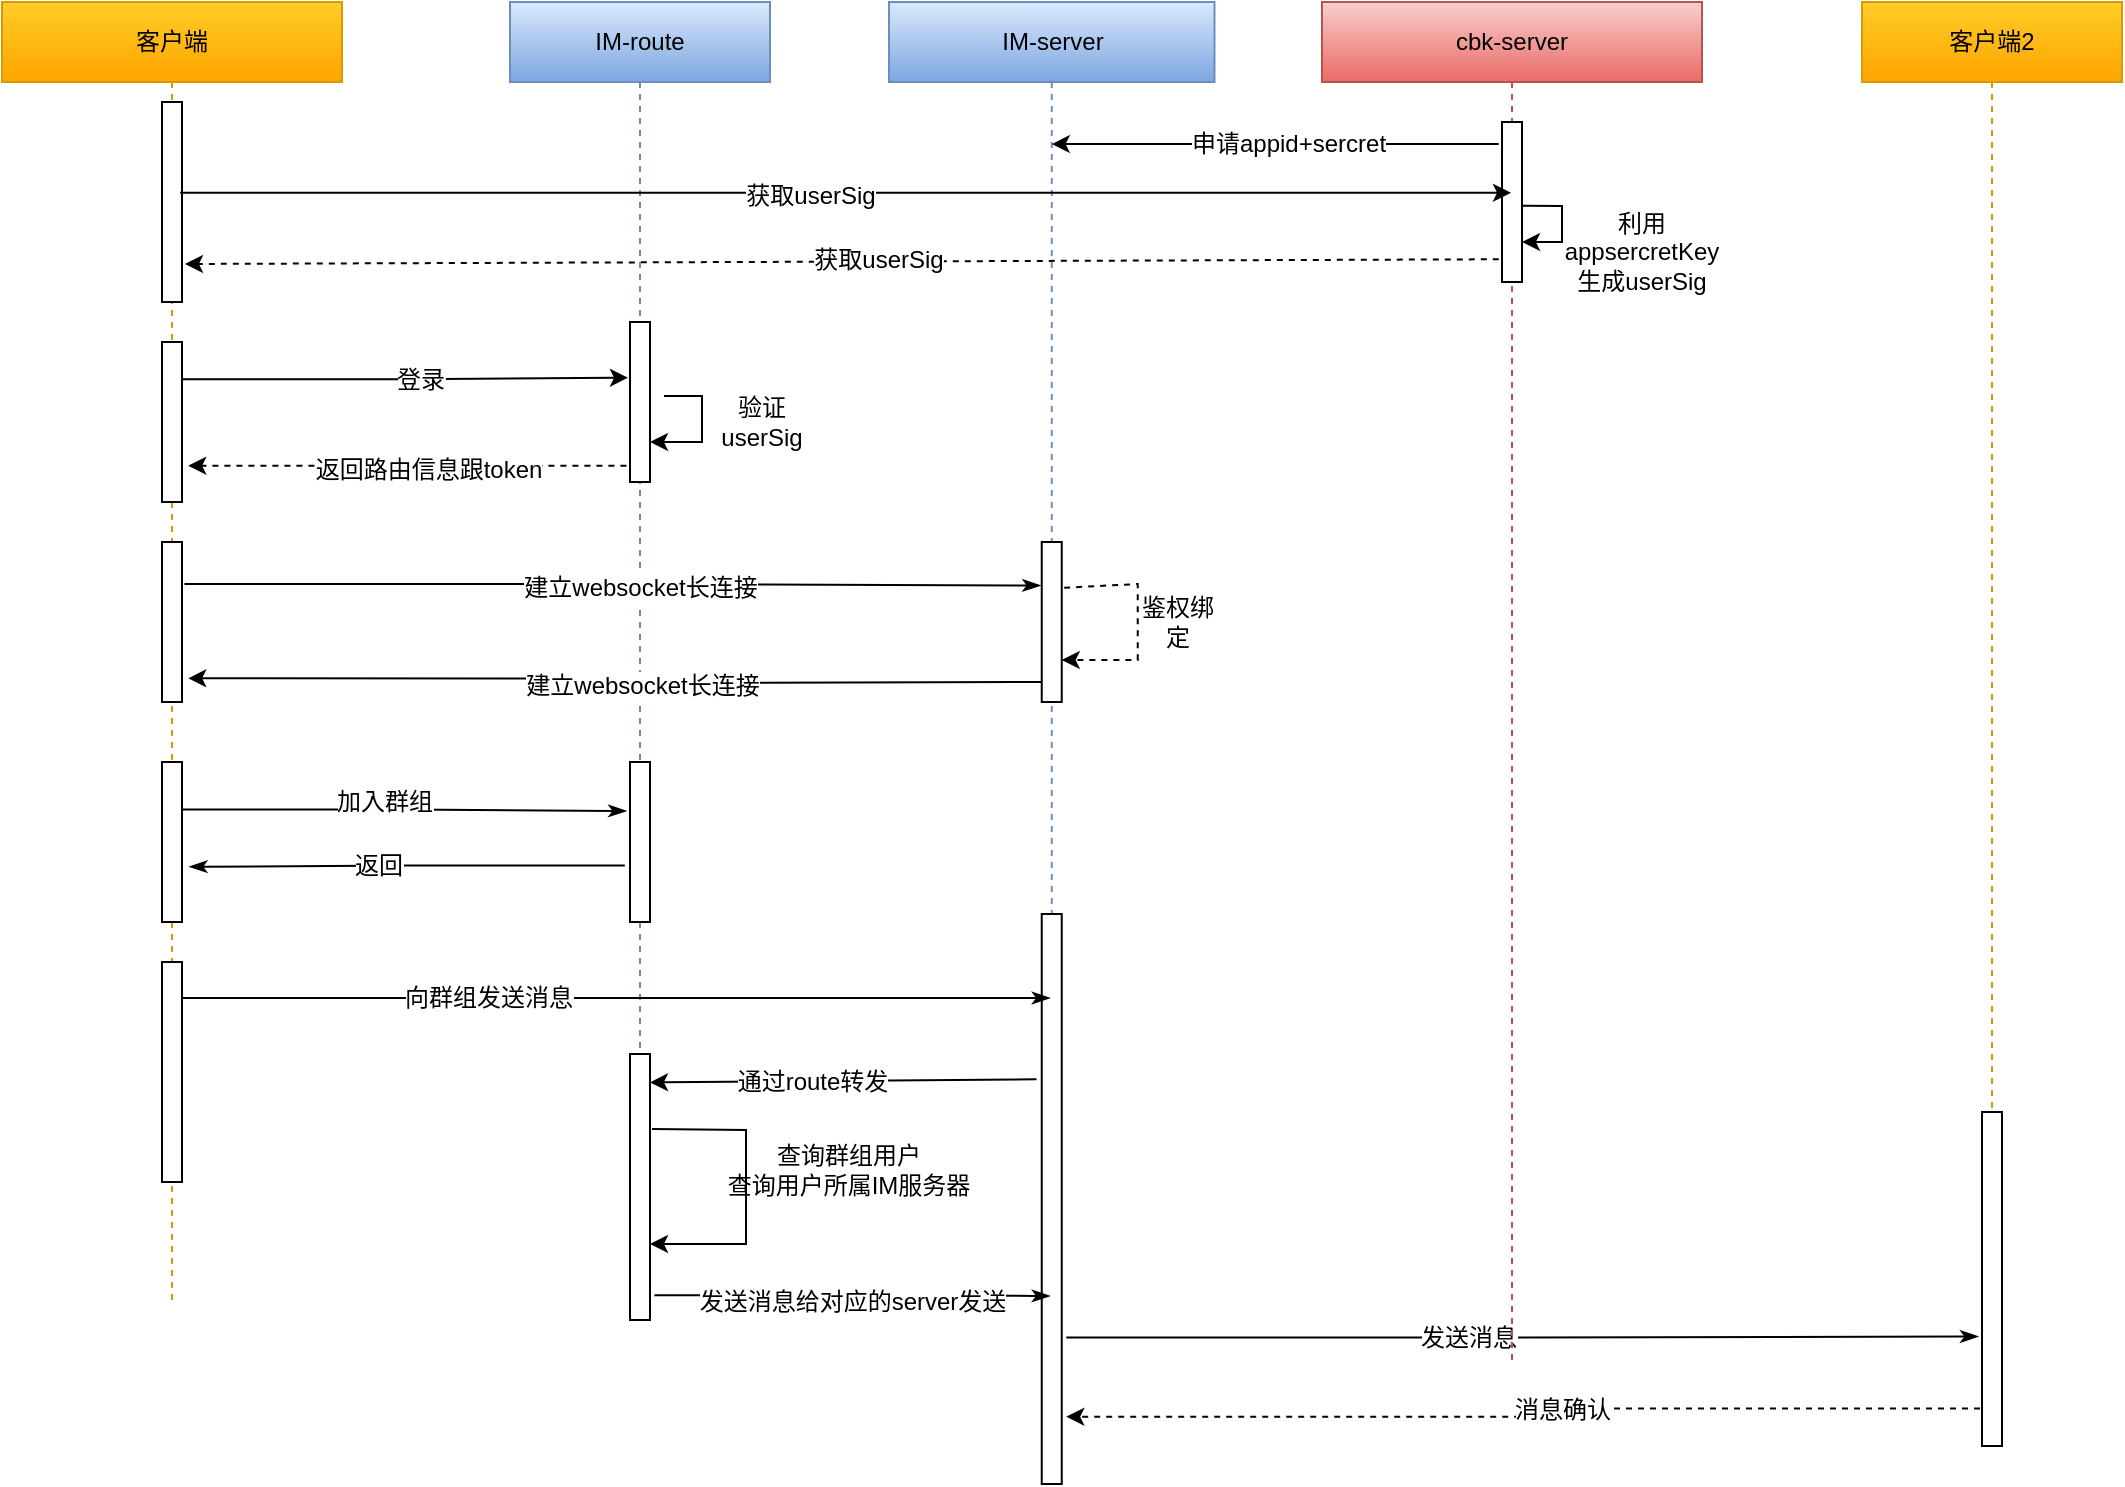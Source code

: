 <mxfile version="20.6.0" type="github">
  <diagram id="dH2hLQC4E_WSqq93PLYH" name="第 1 页">
    <mxGraphModel dx="1730" dy="805" grid="1" gridSize="19" guides="1" tooltips="1" connect="1" arrows="1" fold="1" page="1" pageScale="1" pageWidth="3300" pageHeight="4681" math="0" shadow="0">
      <root>
        <mxCell id="0" />
        <mxCell id="1" parent="0" />
        <mxCell id="3elcdA-hPDRkj9ZMIHb9-7" value="客户端" style="shape=umlLifeline;perimeter=lifelinePerimeter;whiteSpace=wrap;html=1;container=1;collapsible=0;recursiveResize=0;outlineConnect=0;fillColor=#ffcd28;gradientColor=#ffa500;strokeColor=#d79b00;" parent="1" vertex="1">
          <mxGeometry x="160" y="120" width="170" height="650" as="geometry" />
        </mxCell>
        <mxCell id="3elcdA-hPDRkj9ZMIHb9-10" value="" style="html=1;points=[];perimeter=orthogonalPerimeter;strokeColor=rgb(0, 0, 0);fontFamily=Helvetica;fontSize=12;fontColor=rgb(0, 0, 0);fillColor=rgb(255, 255, 255);" parent="3elcdA-hPDRkj9ZMIHb9-7" vertex="1">
          <mxGeometry x="80" y="170" width="10" height="80" as="geometry" />
        </mxCell>
        <mxCell id="3elcdA-hPDRkj9ZMIHb9-16" value="" style="html=1;points=[];perimeter=orthogonalPerimeter;strokeColor=rgb(0, 0, 0);fontFamily=Helvetica;fontSize=12;fontColor=rgb(0, 0, 0);fillColor=rgb(255, 255, 255);" parent="3elcdA-hPDRkj9ZMIHb9-7" vertex="1">
          <mxGeometry x="80" y="270" width="10" height="80" as="geometry" />
        </mxCell>
        <mxCell id="aSaav4n1bJc0CXSEU9K_-32" value="" style="html=1;points=[];perimeter=orthogonalPerimeter;strokeColor=rgb(0, 0, 0);fontFamily=Helvetica;fontSize=12;fontColor=rgb(0, 0, 0);fillColor=rgb(255, 255, 255);" vertex="1" parent="3elcdA-hPDRkj9ZMIHb9-7">
          <mxGeometry x="80" y="50" width="10" height="100" as="geometry" />
        </mxCell>
        <mxCell id="3elcdA-hPDRkj9ZMIHb9-25" value="" style="html=1;points=[];perimeter=orthogonalPerimeter;strokeColor=rgb(0, 0, 0);fontFamily=Helvetica;fontSize=12;fontColor=rgb(0, 0, 0);fillColor=rgb(255, 255, 255);" parent="3elcdA-hPDRkj9ZMIHb9-7" vertex="1">
          <mxGeometry x="80" y="380" width="10" height="80" as="geometry" />
        </mxCell>
        <mxCell id="3elcdA-hPDRkj9ZMIHb9-31" value="" style="html=1;points=[];perimeter=orthogonalPerimeter;strokeColor=rgb(0, 0, 0);fontFamily=Helvetica;fontSize=12;fontColor=rgb(0, 0, 0);fillColor=rgb(255, 255, 255);" parent="3elcdA-hPDRkj9ZMIHb9-7" vertex="1">
          <mxGeometry x="80" y="480" width="10" height="110" as="geometry" />
        </mxCell>
        <mxCell id="3elcdA-hPDRkj9ZMIHb9-8" value="IM-route" style="shape=umlLifeline;perimeter=lifelinePerimeter;whiteSpace=wrap;html=1;container=1;collapsible=0;recursiveResize=0;outlineConnect=0;fillColor=#dae8fc;gradientColor=#7ea6e0;strokeColor=#6c8ebf;" parent="1" vertex="1">
          <mxGeometry x="414" y="120" width="130" height="540" as="geometry" />
        </mxCell>
        <mxCell id="3elcdA-hPDRkj9ZMIHb9-11" value="" style="html=1;points=[];perimeter=orthogonalPerimeter;strokeColor=rgb(0, 0, 0);fontFamily=Helvetica;fontSize=12;fontColor=rgb(0, 0, 0);fillColor=rgb(255, 255, 255);" parent="3elcdA-hPDRkj9ZMIHb9-8" vertex="1">
          <mxGeometry x="60" y="160" width="10" height="80" as="geometry" />
        </mxCell>
        <mxCell id="3elcdA-hPDRkj9ZMIHb9-26" value="" style="html=1;points=[];perimeter=orthogonalPerimeter;strokeColor=rgb(0, 0, 0);fontFamily=Helvetica;fontSize=12;fontColor=rgb(0, 0, 0);fillColor=rgb(255, 255, 255);" parent="3elcdA-hPDRkj9ZMIHb9-8" vertex="1">
          <mxGeometry x="60" y="380" width="10" height="80" as="geometry" />
        </mxCell>
        <mxCell id="aSaav4n1bJc0CXSEU9K_-55" value="" style="endArrow=classic;html=1;rounded=0;fontFamily=Helvetica;fontSize=12;fontColor=rgb(0, 0, 0);" edge="1" parent="3elcdA-hPDRkj9ZMIHb9-8" target="3elcdA-hPDRkj9ZMIHb9-11">
          <mxGeometry width="50" height="50" relative="1" as="geometry">
            <mxPoint x="77" y="197" as="sourcePoint" />
            <mxPoint x="127" y="180" as="targetPoint" />
            <Array as="points">
              <mxPoint x="96" y="197" />
              <mxPoint x="96" y="220" />
            </Array>
          </mxGeometry>
        </mxCell>
        <mxCell id="aSaav4n1bJc0CXSEU9K_-56" value="验证userSig" style="text;html=1;strokeColor=none;fillColor=none;align=center;verticalAlign=middle;whiteSpace=wrap;rounded=0;fontFamily=Helvetica;fontSize=12;fontColor=rgb(0, 0, 0);" vertex="1" parent="3elcdA-hPDRkj9ZMIHb9-8">
          <mxGeometry x="96" y="195" width="60" height="30" as="geometry" />
        </mxCell>
        <mxCell id="3elcdA-hPDRkj9ZMIHb9-9" value="IM-server" style="shape=umlLifeline;perimeter=lifelinePerimeter;whiteSpace=wrap;html=1;container=1;collapsible=0;recursiveResize=0;outlineConnect=0;fillColor=#dae8fc;gradientColor=#7ea6e0;strokeColor=#6c8ebf;" parent="1" vertex="1">
          <mxGeometry x="603.5" y="120" width="162.75" height="741" as="geometry" />
        </mxCell>
        <mxCell id="3elcdA-hPDRkj9ZMIHb9-17" value="" style="html=1;points=[];perimeter=orthogonalPerimeter;strokeColor=rgb(0, 0, 0);fontFamily=Helvetica;fontSize=12;fontColor=rgb(0, 0, 0);fillColor=rgb(255, 255, 255);" parent="3elcdA-hPDRkj9ZMIHb9-9" vertex="1">
          <mxGeometry x="76.37" y="270" width="10" height="80" as="geometry" />
        </mxCell>
        <mxCell id="3elcdA-hPDRkj9ZMIHb9-39" value="" style="html=1;points=[];perimeter=orthogonalPerimeter;strokeColor=rgb(0, 0, 0);fontFamily=Helvetica;fontSize=12;fontColor=rgb(0, 0, 0);fillColor=rgb(255, 255, 255);" parent="3elcdA-hPDRkj9ZMIHb9-9" vertex="1">
          <mxGeometry x="76.37" y="456" width="10" height="285" as="geometry" />
        </mxCell>
        <mxCell id="aSaav4n1bJc0CXSEU9K_-17" value="" style="endArrow=classic;html=1;rounded=0;dashed=1;fontFamily=Helvetica;fontSize=12;fontColor=rgb(0, 0, 0);exitX=1.122;exitY=0.286;exitDx=0;exitDy=0;exitPerimeter=0;" edge="1" parent="3elcdA-hPDRkj9ZMIHb9-9" source="3elcdA-hPDRkj9ZMIHb9-17" target="3elcdA-hPDRkj9ZMIHb9-17">
          <mxGeometry width="50" height="50" relative="1" as="geometry">
            <mxPoint x="78.87" y="330" as="sourcePoint" />
            <mxPoint x="28.87" y="280" as="targetPoint" />
            <Array as="points">
              <mxPoint x="80.24" y="323" />
            </Array>
          </mxGeometry>
        </mxCell>
        <mxCell id="aSaav4n1bJc0CXSEU9K_-18" value="鉴权绑定" style="text;html=1;strokeColor=none;fillColor=none;align=center;verticalAlign=middle;whiteSpace=wrap;rounded=0;fontFamily=Helvetica;fontSize=12;fontColor=rgb(0, 0, 0);" vertex="1" parent="3elcdA-hPDRkj9ZMIHb9-9">
          <mxGeometry x="122.74" y="295" width="44.25" height="30" as="geometry" />
        </mxCell>
        <mxCell id="3elcdA-hPDRkj9ZMIHb9-12" value="" style="edgeStyle=orthogonalEdgeStyle;rounded=0;orthogonalLoop=1;jettySize=auto;html=1;fontFamily=Helvetica;fontSize=12;fontColor=rgb(0, 0, 0);exitX=0.98;exitY=0.233;exitDx=0;exitDy=0;exitPerimeter=0;entryX=-0.1;entryY=0.348;entryDx=0;entryDy=0;entryPerimeter=0;" parent="1" source="3elcdA-hPDRkj9ZMIHb9-10" target="3elcdA-hPDRkj9ZMIHb9-11" edge="1">
          <mxGeometry relative="1" as="geometry">
            <mxPoint x="454.05" y="309.36" as="targetPoint" />
          </mxGeometry>
        </mxCell>
        <mxCell id="3elcdA-hPDRkj9ZMIHb9-13" value="登录" style="edgeLabel;html=1;align=center;verticalAlign=middle;resizable=0;points=[];fontSize=12;fontFamily=Helvetica;fontColor=rgb(0, 0, 0);" parent="3elcdA-hPDRkj9ZMIHb9-12" vertex="1" connectable="0">
          <mxGeometry x="0.189" y="3" relative="1" as="geometry">
            <mxPoint x="-13" y="4" as="offset" />
          </mxGeometry>
        </mxCell>
        <mxCell id="3elcdA-hPDRkj9ZMIHb9-14" value="" style="edgeStyle=orthogonalEdgeStyle;rounded=0;orthogonalLoop=1;jettySize=auto;html=1;fontFamily=Helvetica;fontSize=12;fontColor=rgb(0, 0, 0);dashed=1;exitX=-0.18;exitY=0.898;exitDx=0;exitDy=0;exitPerimeter=0;entryX=1.31;entryY=0.773;entryDx=0;entryDy=0;entryPerimeter=0;" parent="1" source="3elcdA-hPDRkj9ZMIHb9-11" target="3elcdA-hPDRkj9ZMIHb9-10" edge="1">
          <mxGeometry relative="1" as="geometry">
            <mxPoint x="454.25" y="330" as="sourcePoint" />
          </mxGeometry>
        </mxCell>
        <mxCell id="3elcdA-hPDRkj9ZMIHb9-15" value="返回路由信息跟token" style="edgeLabel;html=1;align=center;verticalAlign=middle;resizable=0;points=[];fontSize=12;fontFamily=Helvetica;fontColor=rgb(0, 0, 0);" parent="3elcdA-hPDRkj9ZMIHb9-14" vertex="1" connectable="0">
          <mxGeometry x="-0.094" y="2" relative="1" as="geometry">
            <mxPoint as="offset" />
          </mxGeometry>
        </mxCell>
        <mxCell id="3elcdA-hPDRkj9ZMIHb9-18" value="" style="edgeStyle=orthogonalEdgeStyle;rounded=0;orthogonalLoop=1;jettySize=auto;html=1;fontFamily=Helvetica;fontSize=12;fontColor=rgb(0, 0, 0);exitX=1.12;exitY=0.263;exitDx=0;exitDy=0;exitPerimeter=0;entryX=-0.06;entryY=0.272;entryDx=0;entryDy=0;entryPerimeter=0;startArrow=none;startFill=0;endArrow=classicThin;endFill=1;" parent="1" source="3elcdA-hPDRkj9ZMIHb9-16" target="3elcdA-hPDRkj9ZMIHb9-17" edge="1">
          <mxGeometry relative="1" as="geometry" />
        </mxCell>
        <mxCell id="3elcdA-hPDRkj9ZMIHb9-19" value="建立websocket长连接" style="edgeLabel;html=1;align=center;verticalAlign=middle;resizable=0;points=[];fontSize=12;fontFamily=Helvetica;fontColor=rgb(0, 0, 0);" parent="3elcdA-hPDRkj9ZMIHb9-18" vertex="1" connectable="0">
          <mxGeometry x="0.066" y="-1" relative="1" as="geometry">
            <mxPoint as="offset" />
          </mxGeometry>
        </mxCell>
        <mxCell id="3elcdA-hPDRkj9ZMIHb9-27" value="" style="edgeStyle=orthogonalEdgeStyle;rounded=0;orthogonalLoop=1;jettySize=auto;html=1;fontFamily=Helvetica;fontSize=12;fontColor=rgb(0, 0, 0);startArrow=none;startFill=0;endArrow=classicThin;endFill=1;exitX=0.98;exitY=0.297;exitDx=0;exitDy=0;exitPerimeter=0;entryX=-0.18;entryY=0.307;entryDx=0;entryDy=0;entryPerimeter=0;" parent="1" source="3elcdA-hPDRkj9ZMIHb9-25" target="3elcdA-hPDRkj9ZMIHb9-26" edge="1">
          <mxGeometry relative="1" as="geometry" />
        </mxCell>
        <mxCell id="3elcdA-hPDRkj9ZMIHb9-28" value="加入群组" style="edgeLabel;html=1;align=center;verticalAlign=middle;resizable=0;points=[];fontSize=12;fontFamily=Helvetica;fontColor=rgb(0, 0, 0);" parent="3elcdA-hPDRkj9ZMIHb9-27" vertex="1" connectable="0">
          <mxGeometry x="-0.207" y="1" relative="1" as="geometry">
            <mxPoint x="12" y="-3" as="offset" />
          </mxGeometry>
        </mxCell>
        <mxCell id="3elcdA-hPDRkj9ZMIHb9-29" value="" style="edgeStyle=orthogonalEdgeStyle;rounded=0;orthogonalLoop=1;jettySize=auto;html=1;fontFamily=Helvetica;fontSize=12;fontColor=rgb(0, 0, 0);startArrow=none;startFill=0;endArrow=classicThin;endFill=1;exitX=-0.26;exitY=0.647;exitDx=0;exitDy=0;exitPerimeter=0;entryX=1.364;entryY=0.655;entryDx=0;entryDy=0;entryPerimeter=0;" parent="1" source="3elcdA-hPDRkj9ZMIHb9-26" edge="1" target="3elcdA-hPDRkj9ZMIHb9-25">
          <mxGeometry relative="1" as="geometry">
            <mxPoint x="215.25" y="552" as="targetPoint" />
          </mxGeometry>
        </mxCell>
        <mxCell id="3elcdA-hPDRkj9ZMIHb9-30" value="返回" style="edgeLabel;html=1;align=center;verticalAlign=middle;resizable=0;points=[];fontSize=12;fontFamily=Helvetica;fontColor=rgb(0, 0, 0);" parent="3elcdA-hPDRkj9ZMIHb9-29" vertex="1" connectable="0">
          <mxGeometry x="0.139" y="-1" relative="1" as="geometry">
            <mxPoint as="offset" />
          </mxGeometry>
        </mxCell>
        <mxCell id="3elcdA-hPDRkj9ZMIHb9-33" value="" style="edgeStyle=orthogonalEdgeStyle;rounded=0;orthogonalLoop=1;jettySize=auto;html=1;fontFamily=Helvetica;fontSize=12;fontColor=rgb(0, 0, 0);startArrow=none;startFill=0;endArrow=classicThin;endFill=1;" parent="1" edge="1">
          <mxGeometry relative="1" as="geometry">
            <mxPoint x="250" y="618" as="sourcePoint" />
            <mxPoint x="684" y="618" as="targetPoint" />
          </mxGeometry>
        </mxCell>
        <mxCell id="3elcdA-hPDRkj9ZMIHb9-34" value="向群组发送消息" style="edgeLabel;html=1;align=center;verticalAlign=middle;resizable=0;points=[];fontSize=12;fontFamily=Helvetica;fontColor=rgb(0, 0, 0);" parent="3elcdA-hPDRkj9ZMIHb9-33" vertex="1" connectable="0">
          <mxGeometry x="-0.22" y="4" relative="1" as="geometry">
            <mxPoint x="-17" y="4" as="offset" />
          </mxGeometry>
        </mxCell>
        <mxCell id="3elcdA-hPDRkj9ZMIHb9-40" value="" style="edgeStyle=orthogonalEdgeStyle;rounded=0;orthogonalLoop=1;jettySize=auto;html=1;fontFamily=Helvetica;fontSize=12;fontColor=rgb(0, 0, 0);startArrow=none;startFill=0;endArrow=classicThin;endFill=1;exitX=1.22;exitY=0.907;exitDx=0;exitDy=0;exitPerimeter=0;" parent="1" edge="1" source="3elcdA-hPDRkj9ZMIHb9-32">
          <mxGeometry relative="1" as="geometry">
            <mxPoint x="380.25" y="689.5" as="sourcePoint" />
            <mxPoint x="684" y="767" as="targetPoint" />
          </mxGeometry>
        </mxCell>
        <mxCell id="3elcdA-hPDRkj9ZMIHb9-41" value="发送消息给对应的server发送" style="edgeLabel;html=1;align=center;verticalAlign=middle;resizable=0;points=[];fontSize=12;fontFamily=Helvetica;fontColor=rgb(0, 0, 0);" parent="3elcdA-hPDRkj9ZMIHb9-40" vertex="1" connectable="0">
          <mxGeometry x="-0.22" y="4" relative="1" as="geometry">
            <mxPoint x="21" y="7" as="offset" />
          </mxGeometry>
        </mxCell>
        <mxCell id="3elcdA-hPDRkj9ZMIHb9-43" value="客户端2" style="shape=umlLifeline;perimeter=lifelinePerimeter;whiteSpace=wrap;html=1;container=1;collapsible=0;recursiveResize=0;outlineConnect=0;fillColor=#ffcd28;gradientColor=#ffa500;strokeColor=#d79b00;glass=0;rounded=0;sketch=0;shadow=0;" parent="1" vertex="1">
          <mxGeometry x="1090" y="120" width="130" height="722" as="geometry" />
        </mxCell>
        <mxCell id="3elcdA-hPDRkj9ZMIHb9-46" value="" style="html=1;points=[];perimeter=orthogonalPerimeter;strokeColor=rgb(0, 0, 0);fontFamily=Helvetica;fontSize=12;fontColor=rgb(0, 0, 0);fillColor=rgb(255, 255, 255);" parent="3elcdA-hPDRkj9ZMIHb9-43" vertex="1">
          <mxGeometry x="60" y="555" width="10" height="167" as="geometry" />
        </mxCell>
        <mxCell id="3elcdA-hPDRkj9ZMIHb9-47" value="" style="edgeStyle=orthogonalEdgeStyle;rounded=0;orthogonalLoop=1;jettySize=auto;html=1;fontFamily=Helvetica;fontSize=12;fontColor=rgb(0, 0, 0);startArrow=none;startFill=0;endArrow=classicThin;endFill=1;entryX=-0.186;entryY=0.672;entryDx=0;entryDy=0;entryPerimeter=0;exitX=1.227;exitY=0.743;exitDx=0;exitDy=0;exitPerimeter=0;" parent="1" target="3elcdA-hPDRkj9ZMIHb9-46" edge="1" source="3elcdA-hPDRkj9ZMIHb9-39">
          <mxGeometry relative="1" as="geometry">
            <mxPoint x="690" y="716" as="sourcePoint" />
            <mxPoint x="730.25" y="720" as="targetPoint" />
            <Array as="points" />
          </mxGeometry>
        </mxCell>
        <mxCell id="3elcdA-hPDRkj9ZMIHb9-48" value="发送消息" style="edgeLabel;html=1;align=center;verticalAlign=middle;resizable=0;points=[];fontSize=12;fontFamily=Helvetica;fontColor=rgb(0, 0, 0);" parent="3elcdA-hPDRkj9ZMIHb9-47" vertex="1" connectable="0">
          <mxGeometry x="-0.22" y="4" relative="1" as="geometry">
            <mxPoint x="23" y="4" as="offset" />
          </mxGeometry>
        </mxCell>
        <mxCell id="3elcdA-hPDRkj9ZMIHb9-49" value="" style="edgeStyle=orthogonalEdgeStyle;rounded=0;orthogonalLoop=1;jettySize=auto;html=1;fontFamily=Helvetica;fontSize=12;fontColor=rgb(0, 0, 0);dashed=1;exitX=-0.1;exitY=0.888;exitDx=0;exitDy=0;exitPerimeter=0;entryX=1.227;entryY=0.882;entryDx=0;entryDy=0;entryPerimeter=0;" parent="1" edge="1" target="3elcdA-hPDRkj9ZMIHb9-39" source="3elcdA-hPDRkj9ZMIHb9-46">
          <mxGeometry relative="1" as="geometry">
            <mxPoint x="732.75" y="760" as="sourcePoint" />
            <mxPoint x="690" y="760" as="targetPoint" />
          </mxGeometry>
        </mxCell>
        <mxCell id="3elcdA-hPDRkj9ZMIHb9-50" value="消息确认" style="edgeLabel;html=1;align=center;verticalAlign=middle;resizable=0;points=[];fontSize=12;fontFamily=Helvetica;fontColor=rgb(0, 0, 0);" parent="3elcdA-hPDRkj9ZMIHb9-49" vertex="1" connectable="0">
          <mxGeometry x="-0.094" y="2" relative="1" as="geometry">
            <mxPoint y="-2" as="offset" />
          </mxGeometry>
        </mxCell>
        <mxCell id="aSaav4n1bJc0CXSEU9K_-37" value="cbk-server" style="shape=umlLifeline;perimeter=lifelinePerimeter;whiteSpace=wrap;html=1;container=1;collapsible=0;recursiveResize=0;outlineConnect=0;fillColor=#f8cecc;gradientColor=#ea6b66;strokeColor=#b85450;" vertex="1" parent="1">
          <mxGeometry x="820" y="120" width="190" height="680" as="geometry" />
        </mxCell>
        <mxCell id="aSaav4n1bJc0CXSEU9K_-48" value="" style="html=1;points=[];perimeter=orthogonalPerimeter;strokeColor=rgb(0, 0, 0);fontFamily=Helvetica;fontSize=12;fontColor=rgb(0, 0, 0);fillColor=rgb(255, 255, 255);" vertex="1" parent="aSaav4n1bJc0CXSEU9K_-37">
          <mxGeometry x="90" y="60" width="10" height="80" as="geometry" />
        </mxCell>
        <mxCell id="aSaav4n1bJc0CXSEU9K_-51" value="" style="endArrow=classic;html=1;rounded=0;fontFamily=Helvetica;fontSize=12;fontColor=rgb(0, 0, 0);exitX=1.036;exitY=0.524;exitDx=0;exitDy=0;exitPerimeter=0;" edge="1" parent="aSaav4n1bJc0CXSEU9K_-37" source="aSaav4n1bJc0CXSEU9K_-48" target="aSaav4n1bJc0CXSEU9K_-48">
          <mxGeometry width="50" height="50" relative="1" as="geometry">
            <mxPoint x="140" y="130" as="sourcePoint" />
            <mxPoint x="90" y="80" as="targetPoint" />
            <Array as="points">
              <mxPoint x="120" y="102" />
              <mxPoint x="120" y="120" />
            </Array>
          </mxGeometry>
        </mxCell>
        <mxCell id="aSaav4n1bJc0CXSEU9K_-52" value="利用appsercretKey生成userSig" style="text;html=1;strokeColor=none;fillColor=none;align=center;verticalAlign=middle;whiteSpace=wrap;rounded=0;fontFamily=Helvetica;fontSize=12;fontColor=rgb(0, 0, 0);" vertex="1" parent="aSaav4n1bJc0CXSEU9K_-37">
          <mxGeometry x="130" y="110" width="60" height="30" as="geometry" />
        </mxCell>
        <mxCell id="aSaav4n1bJc0CXSEU9K_-49" value="" style="endArrow=classic;html=1;rounded=0;fontFamily=Helvetica;fontSize=12;fontColor=rgb(0, 0, 0);exitX=0.912;exitY=0.454;exitDx=0;exitDy=0;exitPerimeter=0;" edge="1" parent="1" source="aSaav4n1bJc0CXSEU9K_-32" target="aSaav4n1bJc0CXSEU9K_-37">
          <mxGeometry width="50" height="50" relative="1" as="geometry">
            <mxPoint x="250" y="199" as="sourcePoint" />
            <mxPoint x="862.6" y="206.36" as="targetPoint" />
          </mxGeometry>
        </mxCell>
        <mxCell id="aSaav4n1bJc0CXSEU9K_-50" value="获取userSig" style="edgeLabel;html=1;align=center;verticalAlign=middle;resizable=0;points=[];fontSize=12;fontFamily=Helvetica;fontColor=rgb(0, 0, 0);" vertex="1" connectable="0" parent="aSaav4n1bJc0CXSEU9K_-49">
          <mxGeometry x="-0.055" y="-1" relative="1" as="geometry">
            <mxPoint as="offset" />
          </mxGeometry>
        </mxCell>
        <mxCell id="aSaav4n1bJc0CXSEU9K_-53" value="" style="endArrow=classic;html=1;rounded=0;fontFamily=Helvetica;fontSize=12;fontColor=rgb(0, 0, 0);entryX=1.15;entryY=0.81;entryDx=0;entryDy=0;entryPerimeter=0;exitX=-0.16;exitY=0.858;exitDx=0;exitDy=0;exitPerimeter=0;dashed=1;" edge="1" parent="1" source="aSaav4n1bJc0CXSEU9K_-48" target="aSaav4n1bJc0CXSEU9K_-32">
          <mxGeometry width="50" height="50" relative="1" as="geometry">
            <mxPoint x="320.4" y="270" as="sourcePoint" />
            <mxPoint x="209" y="208.96" as="targetPoint" />
          </mxGeometry>
        </mxCell>
        <mxCell id="aSaav4n1bJc0CXSEU9K_-54" value="获取userSig" style="edgeLabel;html=1;align=center;verticalAlign=middle;resizable=0;points=[];fontSize=12;fontFamily=Helvetica;fontColor=rgb(0, 0, 0);" vertex="1" connectable="0" parent="aSaav4n1bJc0CXSEU9K_-53">
          <mxGeometry x="-0.055" y="-1" relative="1" as="geometry">
            <mxPoint as="offset" />
          </mxGeometry>
        </mxCell>
        <mxCell id="aSaav4n1bJc0CXSEU9K_-59" value="" style="edgeStyle=orthogonalEdgeStyle;rounded=0;orthogonalLoop=1;jettySize=auto;html=1;fontFamily=Helvetica;fontSize=12;fontColor=rgb(0, 0, 0);exitX=1.31;exitY=0.852;exitDx=0;exitDy=0;exitPerimeter=0;startArrow=classic;startFill=1;endArrow=none;endFill=0;" edge="1" parent="1" source="3elcdA-hPDRkj9ZMIHb9-16">
          <mxGeometry relative="1" as="geometry">
            <mxPoint x="231.7" y="479.28" as="sourcePoint" />
            <mxPoint x="680" y="460" as="targetPoint" />
          </mxGeometry>
        </mxCell>
        <mxCell id="aSaav4n1bJc0CXSEU9K_-60" value="建立websocket长连接" style="edgeLabel;html=1;align=center;verticalAlign=middle;resizable=0;points=[];fontSize=12;fontFamily=Helvetica;fontColor=rgb(0, 0, 0);" vertex="1" connectable="0" parent="aSaav4n1bJc0CXSEU9K_-59">
          <mxGeometry x="0.066" y="-1" relative="1" as="geometry">
            <mxPoint as="offset" />
          </mxGeometry>
        </mxCell>
        <mxCell id="3elcdA-hPDRkj9ZMIHb9-32" value="" style="html=1;points=[];perimeter=orthogonalPerimeter;strokeColor=rgb(0, 0, 0);fontFamily=Helvetica;fontSize=12;fontColor=rgb(0, 0, 0);fillColor=rgb(255, 255, 255);" parent="1" vertex="1">
          <mxGeometry x="474" y="646" width="10" height="133" as="geometry" />
        </mxCell>
        <mxCell id="aSaav4n1bJc0CXSEU9K_-64" value="" style="endArrow=classic;html=1;rounded=0;fontFamily=Helvetica;fontSize=12;fontColor=rgb(0, 0, 0);exitX=-0.16;exitY=0.138;exitDx=0;exitDy=0;exitPerimeter=0;" edge="1" parent="1" source="aSaav4n1bJc0CXSEU9K_-48" target="3elcdA-hPDRkj9ZMIHb9-9">
          <mxGeometry width="50" height="50" relative="1" as="geometry">
            <mxPoint x="680" y="220" as="sourcePoint" />
            <mxPoint x="730" y="170" as="targetPoint" />
          </mxGeometry>
        </mxCell>
        <mxCell id="aSaav4n1bJc0CXSEU9K_-65" value="申请appid+sercret" style="edgeLabel;html=1;align=center;verticalAlign=middle;resizable=0;points=[];fontSize=12;fontFamily=Helvetica;fontColor=rgb(0, 0, 0);" vertex="1" connectable="0" parent="aSaav4n1bJc0CXSEU9K_-64">
          <mxGeometry x="-0.148" relative="1" as="geometry">
            <mxPoint x="-11" as="offset" />
          </mxGeometry>
        </mxCell>
        <mxCell id="aSaav4n1bJc0CXSEU9K_-67" value="" style="endArrow=classic;html=1;rounded=0;fontFamily=Helvetica;fontSize=12;fontColor=rgb(0, 0, 0);exitX=-0.258;exitY=0.29;exitDx=0;exitDy=0;exitPerimeter=0;entryX=1;entryY=0.107;entryDx=0;entryDy=0;entryPerimeter=0;" edge="1" parent="1" source="3elcdA-hPDRkj9ZMIHb9-39" target="3elcdA-hPDRkj9ZMIHb9-32">
          <mxGeometry width="50" height="50" relative="1" as="geometry">
            <mxPoint x="570" y="677" as="sourcePoint" />
            <mxPoint x="494" y="660" as="targetPoint" />
          </mxGeometry>
        </mxCell>
        <mxCell id="aSaav4n1bJc0CXSEU9K_-68" value="通过route转发" style="edgeLabel;html=1;align=center;verticalAlign=middle;resizable=0;points=[];fontSize=12;fontFamily=Helvetica;fontColor=rgb(0, 0, 0);" vertex="1" connectable="0" parent="aSaav4n1bJc0CXSEU9K_-67">
          <mxGeometry x="0.163" relative="1" as="geometry">
            <mxPoint as="offset" />
          </mxGeometry>
        </mxCell>
        <mxCell id="aSaav4n1bJc0CXSEU9K_-69" value="" style="endArrow=classic;html=1;rounded=0;fontFamily=Helvetica;fontSize=12;fontColor=rgb(0, 0, 0);exitX=1.1;exitY=0.282;exitDx=0;exitDy=0;exitPerimeter=0;" edge="1" parent="1" source="3elcdA-hPDRkj9ZMIHb9-32" target="3elcdA-hPDRkj9ZMIHb9-32">
          <mxGeometry width="50" height="50" relative="1" as="geometry">
            <mxPoint x="532" y="753" as="sourcePoint" />
            <mxPoint x="570" y="703" as="targetPoint" />
            <Array as="points">
              <mxPoint x="532" y="684" />
            </Array>
          </mxGeometry>
        </mxCell>
        <mxCell id="3elcdA-hPDRkj9ZMIHb9-37" value="查询群组用户&lt;br&gt;查询用户所属IM服务器" style="text;html=1;align=center;verticalAlign=middle;resizable=0;points=[];autosize=1;strokeColor=none;fillColor=none;fontSize=12;fontFamily=Helvetica;fontColor=rgb(0, 0, 0);" parent="1" vertex="1">
          <mxGeometry x="513" y="684" width="140" height="40" as="geometry" />
        </mxCell>
      </root>
    </mxGraphModel>
  </diagram>
</mxfile>
